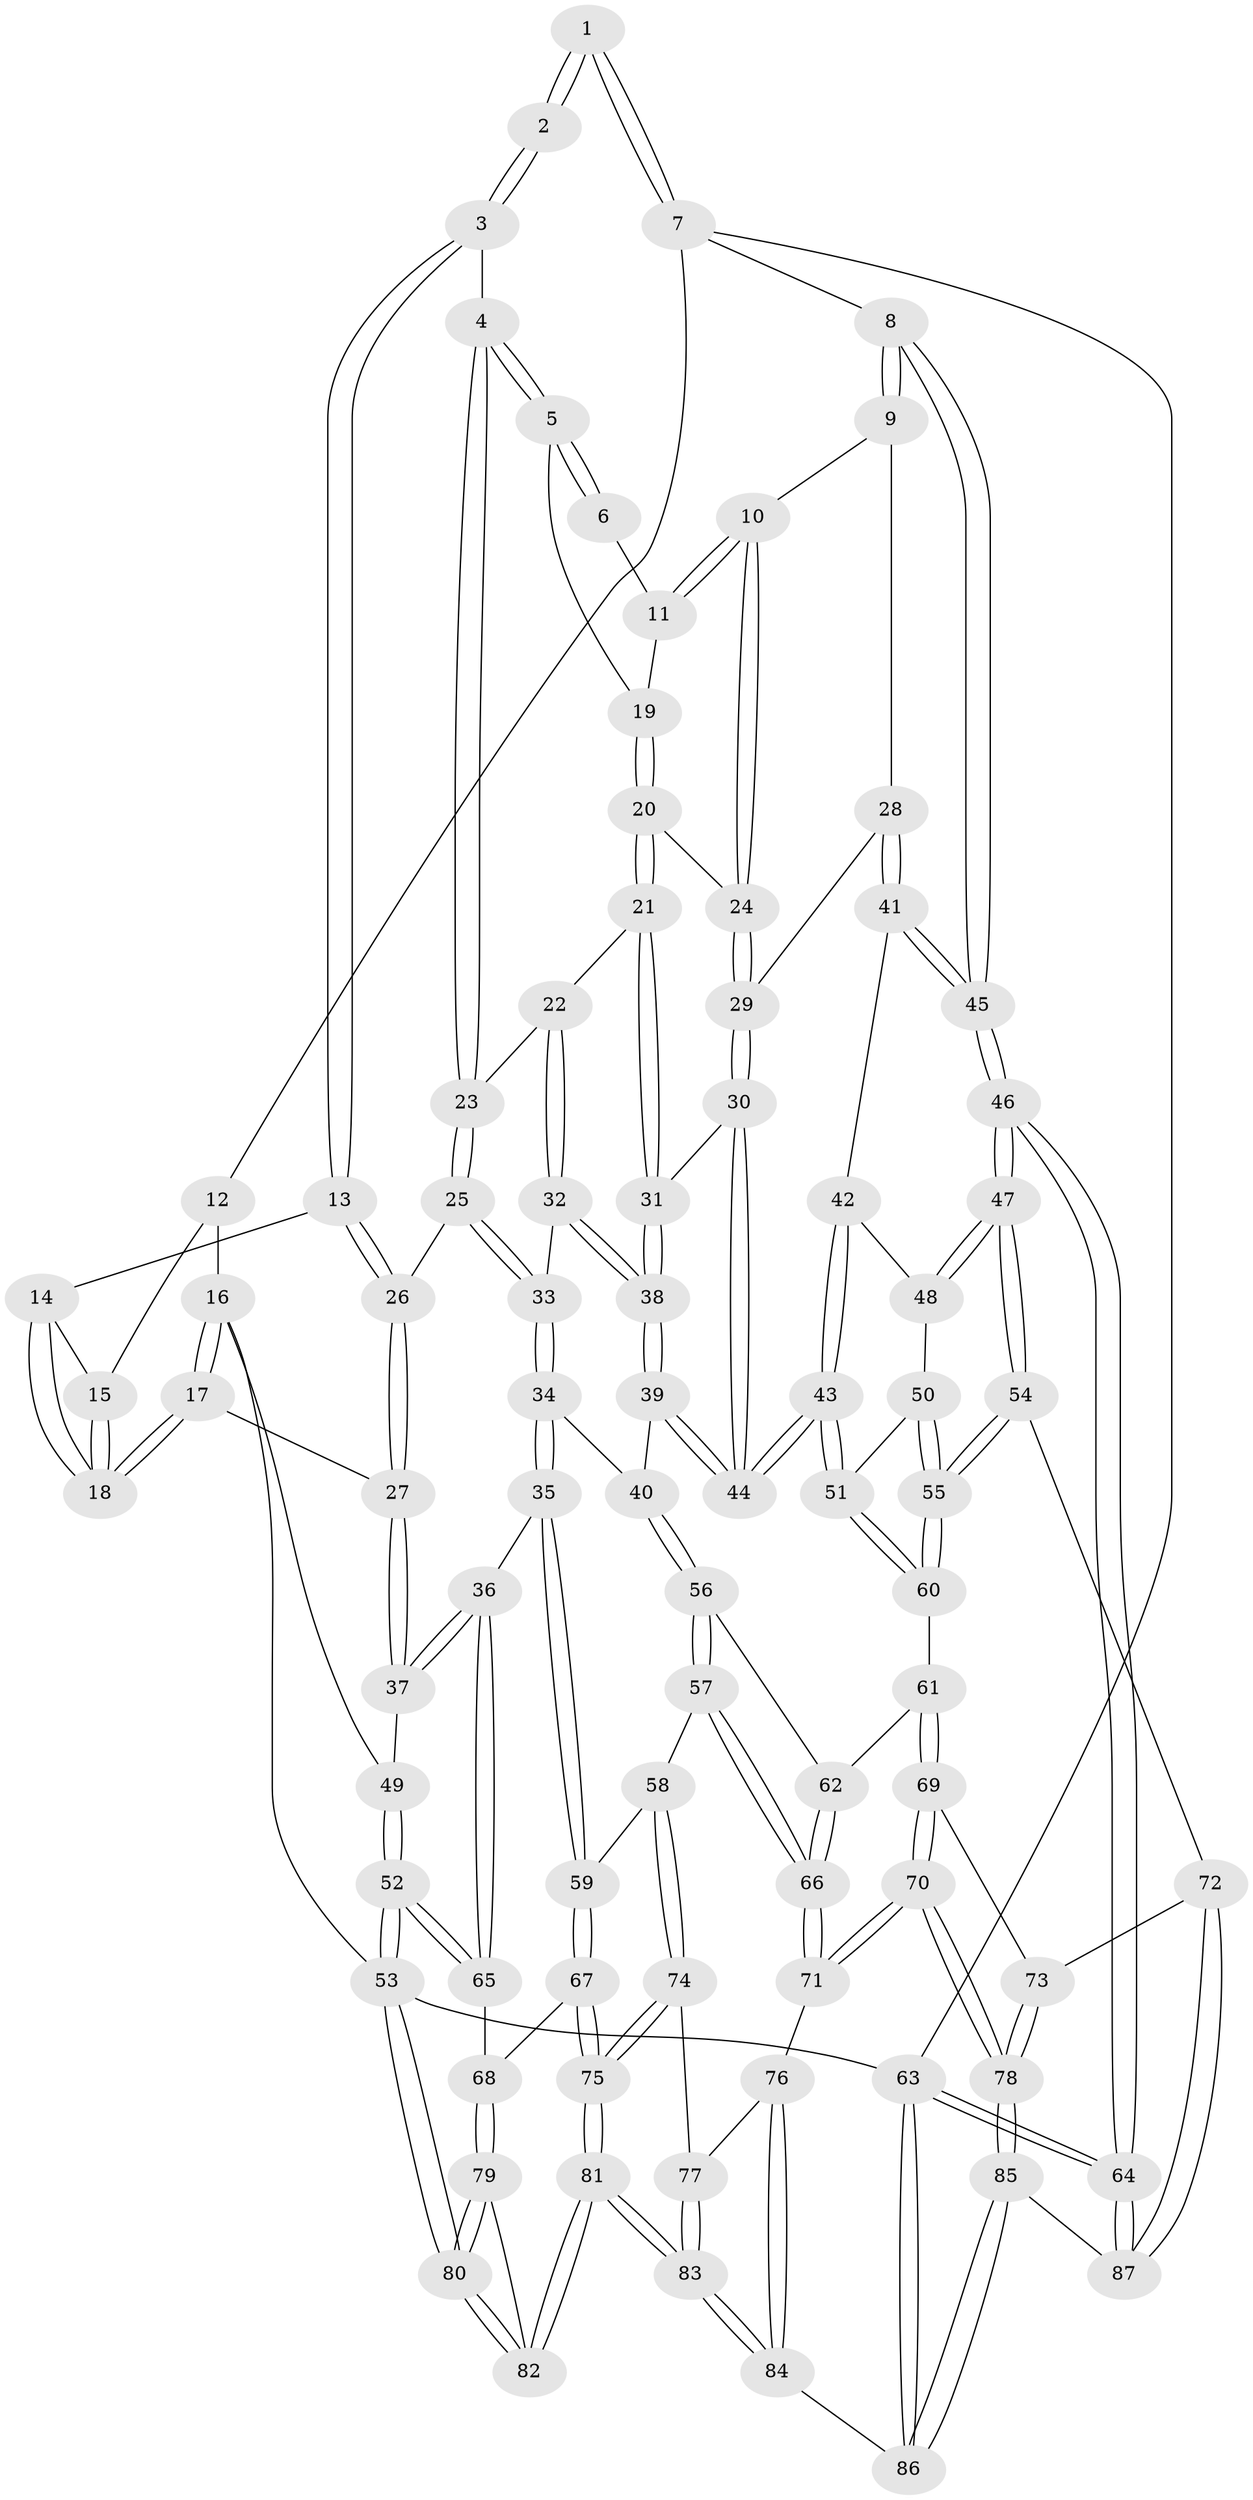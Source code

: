 // coarse degree distribution, {3: 0.11538461538461539, 5: 0.2692307692307692, 4: 0.5384615384615384, 6: 0.057692307692307696, 2: 0.019230769230769232}
// Generated by graph-tools (version 1.1) at 2025/42/03/06/25 10:42:32]
// undirected, 87 vertices, 214 edges
graph export_dot {
graph [start="1"]
  node [color=gray90,style=filled];
  1 [pos="+0.7680644250162751+0"];
  2 [pos="+0.4852233917069294+0"];
  3 [pos="+0.47038830028427464+0.0914328130601617"];
  4 [pos="+0.5491474779592681+0.1746622084262696"];
  5 [pos="+0.6791573347563732+0.17061800373235628"];
  6 [pos="+0.7668732129123937+0"];
  7 [pos="+1+0"];
  8 [pos="+1+0.0596081265643744"];
  9 [pos="+1+0.19000641708467655"];
  10 [pos="+0.933416424111731+0.20118482252197914"];
  11 [pos="+0.8290142859427031+0.10628096291283319"];
  12 [pos="+0.15929753531414542+0"];
  13 [pos="+0.3033961964568255+0.18918270544885749"];
  14 [pos="+0.2979156662026149+0.18570922668787293"];
  15 [pos="+0.15525934655721127+0"];
  16 [pos="+0+0.3120893044880561"];
  17 [pos="+0+0.29450269594471046"];
  18 [pos="+0.025322130342329798+0.18769963643501103"];
  19 [pos="+0.6797755821629344+0.17098047985502654"];
  20 [pos="+0.7689436084750929+0.2714570612738697"];
  21 [pos="+0.6653742520240657+0.3696916703215986"];
  22 [pos="+0.6225722348874732+0.35387793744717727"];
  23 [pos="+0.5452127671520905+0.2401924571663268"];
  24 [pos="+0.8133496708143311+0.2793198674040027"];
  25 [pos="+0.45574174307401333+0.3519468536728011"];
  26 [pos="+0.29407715684164015+0.30667225138471166"];
  27 [pos="+0.2582172289262981+0.3560499759739356"];
  28 [pos="+0.9162914255720137+0.4494056870332643"];
  29 [pos="+0.847350364945375+0.4260015273579752"];
  30 [pos="+0.7722526698405499+0.4770192602025941"];
  31 [pos="+0.670399901395586+0.3861267859968861"];
  32 [pos="+0.5538530066524544+0.40880921454950786"];
  33 [pos="+0.4749690701867629+0.4080685256244252"];
  34 [pos="+0.43057318261688093+0.5464261613083945"];
  35 [pos="+0.29168712981324446+0.5808189060282688"];
  36 [pos="+0.28361122694386043+0.5794706757735907"];
  37 [pos="+0.2727110950439204+0.543899975431368"];
  38 [pos="+0.6063467577470021+0.5158412291591258"];
  39 [pos="+0.6051734416159956+0.5332194691160863"];
  40 [pos="+0.5139133362892236+0.577221058965381"];
  41 [pos="+0.918051549876168+0.45104446290165523"];
  42 [pos="+0.9004425370567577+0.522465075980803"];
  43 [pos="+0.7411987372237475+0.5868447065311567"];
  44 [pos="+0.7370648740044381+0.5773595209893008"];
  45 [pos="+1+0.5471991523308752"];
  46 [pos="+1+0.7318508070475122"];
  47 [pos="+1+0.7182112649039586"];
  48 [pos="+0.9005628208583417+0.5801623228002912"];
  49 [pos="+0+0.3139722081686179"];
  50 [pos="+0.8412611921823662+0.6052290955812216"];
  51 [pos="+0.7549434653995181+0.6289761557990245"];
  52 [pos="+0+0.6684208112138169"];
  53 [pos="+0+1"];
  54 [pos="+1+0.7222647222459901"];
  55 [pos="+1+0.7175998794153873"];
  56 [pos="+0.5428649483551086+0.661650453361604"];
  57 [pos="+0.49819269005407024+0.7636395541436358"];
  58 [pos="+0.4234440805632531+0.7646343566182977"];
  59 [pos="+0.4040230971609063+0.743824943528587"];
  60 [pos="+0.7513345000299898+0.7017466019842932"];
  61 [pos="+0.7503010220596287+0.7035105192340796"];
  62 [pos="+0.6426644229398532+0.6987779699038407"];
  63 [pos="+1+1"];
  64 [pos="+1+0.9150001624299432"];
  65 [pos="+0.1416472440189856+0.698157149452839"];
  66 [pos="+0.5471913107747244+0.8213951276012292"];
  67 [pos="+0.2603523465507601+0.8288176240815601"];
  68 [pos="+0.17677048108582588+0.784197058712804"];
  69 [pos="+0.7491214945940892+0.733651263968421"];
  70 [pos="+0.5666239124065918+0.8526917929149527"];
  71 [pos="+0.5613064673729152+0.850571928719775"];
  72 [pos="+0.8030307075094801+0.8506258777540205"];
  73 [pos="+0.7645887359537424+0.7854684256951266"];
  74 [pos="+0.3846203274132514+0.8592909956786691"];
  75 [pos="+0.3426916572063416+0.8880498518579849"];
  76 [pos="+0.5394982472864466+0.8677004956606617"];
  77 [pos="+0.46644165138547805+0.8909856735941424"];
  78 [pos="+0.6242310387306235+0.9161488209286999"];
  79 [pos="+0.1744403528876834+0.7978362264855601"];
  80 [pos="+0+1"];
  81 [pos="+0.3313789637707952+1"];
  82 [pos="+0.2596715764611809+1"];
  83 [pos="+0.40412222125971375+1"];
  84 [pos="+0.43012180941082256+1"];
  85 [pos="+0.7098656158412817+1"];
  86 [pos="+0.6973754330759793+1"];
  87 [pos="+0.8164076310746395+0.9134555866020169"];
  1 -- 2;
  1 -- 2;
  1 -- 7;
  1 -- 7;
  2 -- 3;
  2 -- 3;
  3 -- 4;
  3 -- 13;
  3 -- 13;
  4 -- 5;
  4 -- 5;
  4 -- 23;
  4 -- 23;
  5 -- 6;
  5 -- 6;
  5 -- 19;
  6 -- 11;
  7 -- 8;
  7 -- 12;
  7 -- 63;
  8 -- 9;
  8 -- 9;
  8 -- 45;
  8 -- 45;
  9 -- 10;
  9 -- 28;
  10 -- 11;
  10 -- 11;
  10 -- 24;
  10 -- 24;
  11 -- 19;
  12 -- 15;
  12 -- 16;
  13 -- 14;
  13 -- 26;
  13 -- 26;
  14 -- 15;
  14 -- 18;
  14 -- 18;
  15 -- 18;
  15 -- 18;
  16 -- 17;
  16 -- 17;
  16 -- 49;
  16 -- 53;
  17 -- 18;
  17 -- 18;
  17 -- 27;
  19 -- 20;
  19 -- 20;
  20 -- 21;
  20 -- 21;
  20 -- 24;
  21 -- 22;
  21 -- 31;
  21 -- 31;
  22 -- 23;
  22 -- 32;
  22 -- 32;
  23 -- 25;
  23 -- 25;
  24 -- 29;
  24 -- 29;
  25 -- 26;
  25 -- 33;
  25 -- 33;
  26 -- 27;
  26 -- 27;
  27 -- 37;
  27 -- 37;
  28 -- 29;
  28 -- 41;
  28 -- 41;
  29 -- 30;
  29 -- 30;
  30 -- 31;
  30 -- 44;
  30 -- 44;
  31 -- 38;
  31 -- 38;
  32 -- 33;
  32 -- 38;
  32 -- 38;
  33 -- 34;
  33 -- 34;
  34 -- 35;
  34 -- 35;
  34 -- 40;
  35 -- 36;
  35 -- 59;
  35 -- 59;
  36 -- 37;
  36 -- 37;
  36 -- 65;
  36 -- 65;
  37 -- 49;
  38 -- 39;
  38 -- 39;
  39 -- 40;
  39 -- 44;
  39 -- 44;
  40 -- 56;
  40 -- 56;
  41 -- 42;
  41 -- 45;
  41 -- 45;
  42 -- 43;
  42 -- 43;
  42 -- 48;
  43 -- 44;
  43 -- 44;
  43 -- 51;
  43 -- 51;
  45 -- 46;
  45 -- 46;
  46 -- 47;
  46 -- 47;
  46 -- 64;
  46 -- 64;
  47 -- 48;
  47 -- 48;
  47 -- 54;
  47 -- 54;
  48 -- 50;
  49 -- 52;
  49 -- 52;
  50 -- 51;
  50 -- 55;
  50 -- 55;
  51 -- 60;
  51 -- 60;
  52 -- 53;
  52 -- 53;
  52 -- 65;
  52 -- 65;
  53 -- 80;
  53 -- 80;
  53 -- 63;
  54 -- 55;
  54 -- 55;
  54 -- 72;
  55 -- 60;
  55 -- 60;
  56 -- 57;
  56 -- 57;
  56 -- 62;
  57 -- 58;
  57 -- 66;
  57 -- 66;
  58 -- 59;
  58 -- 74;
  58 -- 74;
  59 -- 67;
  59 -- 67;
  60 -- 61;
  61 -- 62;
  61 -- 69;
  61 -- 69;
  62 -- 66;
  62 -- 66;
  63 -- 64;
  63 -- 64;
  63 -- 86;
  63 -- 86;
  64 -- 87;
  64 -- 87;
  65 -- 68;
  66 -- 71;
  66 -- 71;
  67 -- 68;
  67 -- 75;
  67 -- 75;
  68 -- 79;
  68 -- 79;
  69 -- 70;
  69 -- 70;
  69 -- 73;
  70 -- 71;
  70 -- 71;
  70 -- 78;
  70 -- 78;
  71 -- 76;
  72 -- 73;
  72 -- 87;
  72 -- 87;
  73 -- 78;
  73 -- 78;
  74 -- 75;
  74 -- 75;
  74 -- 77;
  75 -- 81;
  75 -- 81;
  76 -- 77;
  76 -- 84;
  76 -- 84;
  77 -- 83;
  77 -- 83;
  78 -- 85;
  78 -- 85;
  79 -- 80;
  79 -- 80;
  79 -- 82;
  80 -- 82;
  80 -- 82;
  81 -- 82;
  81 -- 82;
  81 -- 83;
  81 -- 83;
  83 -- 84;
  83 -- 84;
  84 -- 86;
  85 -- 86;
  85 -- 86;
  85 -- 87;
}
